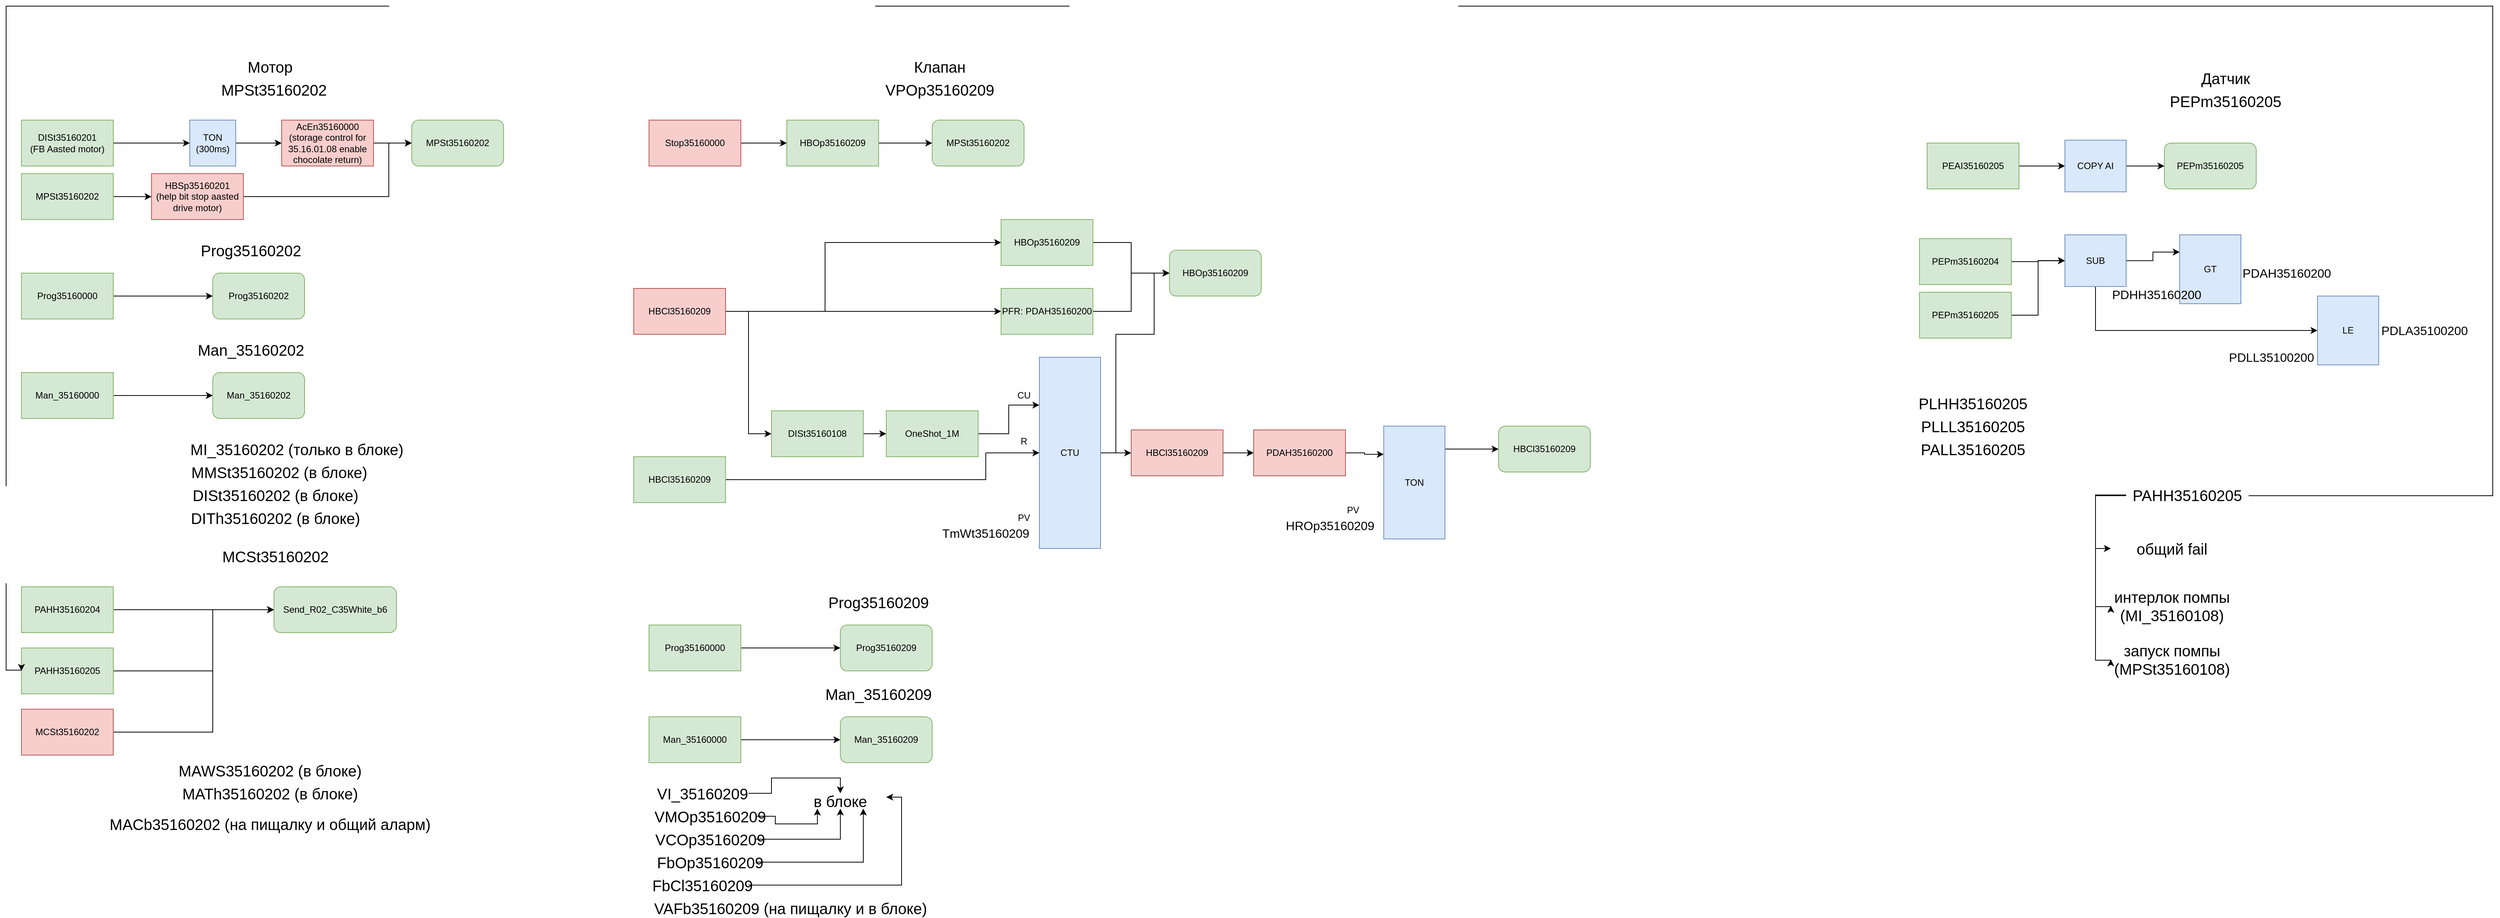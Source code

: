 <mxfile version="12.4.3" type="github" pages="1">
  <diagram id="ILspVHVsT8qx_DbT6DRt" name="Page-1">
    <mxGraphModel dx="872" dy="2476" grid="1" gridSize="10" guides="1" tooltips="1" connect="1" arrows="1" fold="1" page="1" pageScale="1" pageWidth="827" pageHeight="1169" math="0" shadow="0">
      <root>
        <mxCell id="0"/>
        <mxCell id="1" parent="0"/>
        <mxCell id="EKbMAt9sdjQ3x5RYB2Aw-3" style="edgeStyle=orthogonalEdgeStyle;rounded=0;orthogonalLoop=1;jettySize=auto;html=1;" edge="1" parent="1" source="tB0E_YiRaNHaUSFl-zGJ-1" target="tB0E_YiRaNHaUSFl-zGJ-2">
          <mxGeometry relative="1" as="geometry"/>
        </mxCell>
        <mxCell id="tB0E_YiRaNHaUSFl-zGJ-1" value="AcEn35160000&lt;br&gt;(storage control for 35.16.01.08 enable chocolate return)" style="rounded=0;whiteSpace=wrap;html=1;fillColor=#f8cecc;strokeColor=#b85450;" parent="1" vertex="1">
          <mxGeometry x="400" y="80" width="120" height="60" as="geometry"/>
        </mxCell>
        <mxCell id="tB0E_YiRaNHaUSFl-zGJ-2" value="MPSt35160202" style="rounded=1;whiteSpace=wrap;html=1;fillColor=#d5e8d4;strokeColor=#82b366;" parent="1" vertex="1">
          <mxGeometry x="570" y="80" width="120" height="60" as="geometry"/>
        </mxCell>
        <mxCell id="EKbMAt9sdjQ3x5RYB2Aw-1" style="edgeStyle=orthogonalEdgeStyle;rounded=0;orthogonalLoop=1;jettySize=auto;html=1;" edge="1" parent="1" source="tB0E_YiRaNHaUSFl-zGJ-3" target="tB0E_YiRaNHaUSFl-zGJ-6">
          <mxGeometry relative="1" as="geometry"/>
        </mxCell>
        <mxCell id="tB0E_YiRaNHaUSFl-zGJ-3" value="DISt35160201&lt;br&gt;(FB Aasted motor)" style="rounded=0;whiteSpace=wrap;html=1;fillColor=#d5e8d4;strokeColor=#82b366;" parent="1" vertex="1">
          <mxGeometry x="60" y="80" width="120" height="60" as="geometry"/>
        </mxCell>
        <mxCell id="EKbMAt9sdjQ3x5RYB2Aw-5" style="edgeStyle=orthogonalEdgeStyle;rounded=0;orthogonalLoop=1;jettySize=auto;html=1;entryX=0;entryY=0.5;entryDx=0;entryDy=0;" edge="1" parent="1" source="tB0E_YiRaNHaUSFl-zGJ-4" target="tB0E_YiRaNHaUSFl-zGJ-5">
          <mxGeometry relative="1" as="geometry"/>
        </mxCell>
        <mxCell id="tB0E_YiRaNHaUSFl-zGJ-4" value="MPSt35160202" style="rounded=0;whiteSpace=wrap;html=1;fillColor=#d5e8d4;strokeColor=#82b366;" parent="1" vertex="1">
          <mxGeometry x="60" y="150" width="120" height="60" as="geometry"/>
        </mxCell>
        <mxCell id="EKbMAt9sdjQ3x5RYB2Aw-4" style="edgeStyle=orthogonalEdgeStyle;rounded=0;orthogonalLoop=1;jettySize=auto;html=1;entryX=0;entryY=0.5;entryDx=0;entryDy=0;" edge="1" parent="1" source="tB0E_YiRaNHaUSFl-zGJ-5" target="tB0E_YiRaNHaUSFl-zGJ-2">
          <mxGeometry relative="1" as="geometry">
            <Array as="points">
              <mxPoint x="540" y="180"/>
              <mxPoint x="540" y="110"/>
            </Array>
          </mxGeometry>
        </mxCell>
        <mxCell id="tB0E_YiRaNHaUSFl-zGJ-5" value="HBSp35160201&lt;br&gt;(help bit stop aasted drive motor)" style="rounded=0;whiteSpace=wrap;html=1;fillColor=#f8cecc;strokeColor=#b85450;" parent="1" vertex="1">
          <mxGeometry x="230" y="150" width="120" height="60" as="geometry"/>
        </mxCell>
        <mxCell id="EKbMAt9sdjQ3x5RYB2Aw-2" style="edgeStyle=orthogonalEdgeStyle;rounded=0;orthogonalLoop=1;jettySize=auto;html=1;entryX=0;entryY=0.5;entryDx=0;entryDy=0;" edge="1" parent="1" source="tB0E_YiRaNHaUSFl-zGJ-6" target="tB0E_YiRaNHaUSFl-zGJ-1">
          <mxGeometry relative="1" as="geometry"/>
        </mxCell>
        <mxCell id="tB0E_YiRaNHaUSFl-zGJ-6" value="TON&lt;br&gt;(300ms)" style="rounded=0;whiteSpace=wrap;html=1;fillColor=#dae8fc;strokeColor=#6c8ebf;" parent="1" vertex="1">
          <mxGeometry x="280" y="80" width="60" height="60" as="geometry"/>
        </mxCell>
        <mxCell id="EKbMAt9sdjQ3x5RYB2Aw-10" style="edgeStyle=orthogonalEdgeStyle;rounded=0;orthogonalLoop=1;jettySize=auto;html=1;entryX=0;entryY=0.5;entryDx=0;entryDy=0;" edge="1" parent="1" source="EKbMAt9sdjQ3x5RYB2Aw-6" target="EKbMAt9sdjQ3x5RYB2Aw-7">
          <mxGeometry relative="1" as="geometry"/>
        </mxCell>
        <mxCell id="EKbMAt9sdjQ3x5RYB2Aw-6" value="Prog35160000" style="rounded=0;whiteSpace=wrap;html=1;fillColor=#d5e8d4;strokeColor=#82b366;" vertex="1" parent="1">
          <mxGeometry x="60" y="280" width="120" height="60" as="geometry"/>
        </mxCell>
        <mxCell id="EKbMAt9sdjQ3x5RYB2Aw-7" value="Prog35160202" style="rounded=1;whiteSpace=wrap;html=1;fillColor=#d5e8d4;strokeColor=#82b366;" vertex="1" parent="1">
          <mxGeometry x="310" y="280" width="120" height="60" as="geometry"/>
        </mxCell>
        <mxCell id="EKbMAt9sdjQ3x5RYB2Aw-8" value="&lt;font style=&quot;font-size: 20px&quot;&gt;MPSt35160202&lt;/font&gt;" style="text;html=1;strokeColor=none;fillColor=none;align=center;verticalAlign=middle;whiteSpace=wrap;rounded=0;" vertex="1" parent="1">
          <mxGeometry x="330" y="30" width="120" height="20" as="geometry"/>
        </mxCell>
        <mxCell id="EKbMAt9sdjQ3x5RYB2Aw-9" value="&lt;font style=&quot;font-size: 20px&quot;&gt;Prog35160202&lt;/font&gt;" style="text;html=1;strokeColor=none;fillColor=none;align=center;verticalAlign=middle;whiteSpace=wrap;rounded=0;" vertex="1" parent="1">
          <mxGeometry x="300" y="240" width="120" height="20" as="geometry"/>
        </mxCell>
        <mxCell id="EKbMAt9sdjQ3x5RYB2Aw-11" value="&lt;font style=&quot;font-size: 20px&quot;&gt;MI_35160202 (только в блоке)&lt;/font&gt;" style="text;html=1;strokeColor=none;fillColor=none;align=center;verticalAlign=middle;whiteSpace=wrap;rounded=0;" vertex="1" parent="1">
          <mxGeometry x="250" y="500" width="340" height="20" as="geometry"/>
        </mxCell>
        <mxCell id="EKbMAt9sdjQ3x5RYB2Aw-14" style="edgeStyle=orthogonalEdgeStyle;rounded=0;orthogonalLoop=1;jettySize=auto;html=1;entryX=0;entryY=0.5;entryDx=0;entryDy=0;" edge="1" parent="1" source="EKbMAt9sdjQ3x5RYB2Aw-12" target="EKbMAt9sdjQ3x5RYB2Aw-13">
          <mxGeometry relative="1" as="geometry"/>
        </mxCell>
        <mxCell id="EKbMAt9sdjQ3x5RYB2Aw-12" value="Man_35160000" style="rounded=0;whiteSpace=wrap;html=1;fillColor=#d5e8d4;strokeColor=#82b366;" vertex="1" parent="1">
          <mxGeometry x="60" y="410" width="120" height="60" as="geometry"/>
        </mxCell>
        <mxCell id="EKbMAt9sdjQ3x5RYB2Aw-13" value="Man_35160202" style="rounded=1;whiteSpace=wrap;html=1;fillColor=#d5e8d4;strokeColor=#82b366;" vertex="1" parent="1">
          <mxGeometry x="310" y="410" width="120" height="60" as="geometry"/>
        </mxCell>
        <mxCell id="EKbMAt9sdjQ3x5RYB2Aw-15" value="&lt;font style=&quot;font-size: 20px&quot;&gt;Man_35160202&lt;/font&gt;" style="text;html=1;strokeColor=none;fillColor=none;align=center;verticalAlign=middle;whiteSpace=wrap;rounded=0;" vertex="1" parent="1">
          <mxGeometry x="300" y="370" width="120" height="20" as="geometry"/>
        </mxCell>
        <mxCell id="EKbMAt9sdjQ3x5RYB2Aw-16" value="&lt;font style=&quot;font-size: 20px&quot;&gt;MMSt35160202 (в блоке)&lt;/font&gt;" style="text;html=1;strokeColor=none;fillColor=none;align=center;verticalAlign=middle;whiteSpace=wrap;rounded=0;" vertex="1" parent="1">
          <mxGeometry x="242" y="530" width="310" height="20" as="geometry"/>
        </mxCell>
        <mxCell id="EKbMAt9sdjQ3x5RYB2Aw-17" value="&lt;font style=&quot;font-size: 20px&quot;&gt;DISt35160202 (в блоке)&lt;/font&gt;" style="text;html=1;strokeColor=none;fillColor=none;align=center;verticalAlign=middle;whiteSpace=wrap;rounded=0;" vertex="1" parent="1">
          <mxGeometry x="237" y="560" width="310" height="20" as="geometry"/>
        </mxCell>
        <mxCell id="EKbMAt9sdjQ3x5RYB2Aw-18" value="&lt;font style=&quot;font-size: 20px&quot;&gt;DITh35160202 (в блоке)&lt;/font&gt;" style="text;html=1;strokeColor=none;fillColor=none;align=center;verticalAlign=middle;whiteSpace=wrap;rounded=0;" vertex="1" parent="1">
          <mxGeometry x="237" y="590" width="310" height="20" as="geometry"/>
        </mxCell>
        <mxCell id="EKbMAt9sdjQ3x5RYB2Aw-19" value="&lt;font style=&quot;font-size: 20px&quot;&gt;MCSt35160202&lt;/font&gt;" style="text;html=1;strokeColor=none;fillColor=none;align=center;verticalAlign=middle;whiteSpace=wrap;rounded=0;" vertex="1" parent="1">
          <mxGeometry x="237" y="640" width="310" height="20" as="geometry"/>
        </mxCell>
        <mxCell id="EKbMAt9sdjQ3x5RYB2Aw-25" style="edgeStyle=orthogonalEdgeStyle;rounded=0;orthogonalLoop=1;jettySize=auto;html=1;entryX=0;entryY=0.5;entryDx=0;entryDy=0;" edge="1" parent="1" source="EKbMAt9sdjQ3x5RYB2Aw-20" target="EKbMAt9sdjQ3x5RYB2Aw-24">
          <mxGeometry relative="1" as="geometry"/>
        </mxCell>
        <mxCell id="EKbMAt9sdjQ3x5RYB2Aw-20" value="PAHH35160204" style="rounded=0;whiteSpace=wrap;html=1;fillColor=#d5e8d4;strokeColor=#82b366;" vertex="1" parent="1">
          <mxGeometry x="60" y="690" width="120" height="60" as="geometry"/>
        </mxCell>
        <mxCell id="EKbMAt9sdjQ3x5RYB2Aw-26" style="edgeStyle=orthogonalEdgeStyle;rounded=0;orthogonalLoop=1;jettySize=auto;html=1;" edge="1" parent="1" source="EKbMAt9sdjQ3x5RYB2Aw-21">
          <mxGeometry relative="1" as="geometry">
            <mxPoint x="390" y="720" as="targetPoint"/>
            <Array as="points">
              <mxPoint x="310" y="800"/>
              <mxPoint x="310" y="720"/>
            </Array>
          </mxGeometry>
        </mxCell>
        <mxCell id="EKbMAt9sdjQ3x5RYB2Aw-21" value="PAHH35160205" style="rounded=0;whiteSpace=wrap;html=1;fillColor=#d5e8d4;strokeColor=#82b366;" vertex="1" parent="1">
          <mxGeometry x="60" y="770" width="120" height="60" as="geometry"/>
        </mxCell>
        <mxCell id="EKbMAt9sdjQ3x5RYB2Aw-27" style="edgeStyle=orthogonalEdgeStyle;rounded=0;orthogonalLoop=1;jettySize=auto;html=1;entryX=0;entryY=0.5;entryDx=0;entryDy=0;" edge="1" parent="1" source="EKbMAt9sdjQ3x5RYB2Aw-23" target="EKbMAt9sdjQ3x5RYB2Aw-24">
          <mxGeometry relative="1" as="geometry">
            <Array as="points">
              <mxPoint x="310" y="880"/>
              <mxPoint x="310" y="720"/>
            </Array>
          </mxGeometry>
        </mxCell>
        <mxCell id="EKbMAt9sdjQ3x5RYB2Aw-23" value="MCSt35160202" style="rounded=0;whiteSpace=wrap;html=1;fillColor=#f8cecc;strokeColor=#b85450;" vertex="1" parent="1">
          <mxGeometry x="60" y="850" width="120" height="60" as="geometry"/>
        </mxCell>
        <mxCell id="EKbMAt9sdjQ3x5RYB2Aw-24" value="Send_R02_C35White_b6" style="rounded=1;whiteSpace=wrap;html=1;fillColor=#d5e8d4;strokeColor=#82b366;" vertex="1" parent="1">
          <mxGeometry x="390" y="690" width="160" height="60" as="geometry"/>
        </mxCell>
        <mxCell id="EKbMAt9sdjQ3x5RYB2Aw-28" value="&lt;font style=&quot;font-size: 20px&quot;&gt;MAWS35160202 (в блоке)&lt;/font&gt;" style="text;html=1;strokeColor=none;fillColor=none;align=center;verticalAlign=middle;whiteSpace=wrap;rounded=0;" vertex="1" parent="1">
          <mxGeometry x="230" y="920" width="310" height="20" as="geometry"/>
        </mxCell>
        <mxCell id="EKbMAt9sdjQ3x5RYB2Aw-29" value="&lt;font style=&quot;font-size: 20px&quot;&gt;MATh35160202 (в блоке)&lt;/font&gt;" style="text;html=1;strokeColor=none;fillColor=none;align=center;verticalAlign=middle;whiteSpace=wrap;rounded=0;" vertex="1" parent="1">
          <mxGeometry x="230" y="950" width="310" height="20" as="geometry"/>
        </mxCell>
        <mxCell id="EKbMAt9sdjQ3x5RYB2Aw-30" value="&lt;font style=&quot;font-size: 20px&quot;&gt;MACb35160202 (на пищалку и общий аларм)&lt;/font&gt;" style="text;html=1;strokeColor=none;fillColor=none;align=center;verticalAlign=middle;whiteSpace=wrap;rounded=0;" vertex="1" parent="1">
          <mxGeometry x="155" y="990" width="460" height="20" as="geometry"/>
        </mxCell>
        <mxCell id="EKbMAt9sdjQ3x5RYB2Aw-31" value="&lt;font style=&quot;font-size: 20px&quot;&gt;Мотор&lt;/font&gt;" style="text;html=1;strokeColor=none;fillColor=none;align=center;verticalAlign=middle;whiteSpace=wrap;rounded=0;" vertex="1" parent="1">
          <mxGeometry x="325" width="120" height="20" as="geometry"/>
        </mxCell>
        <mxCell id="EKbMAt9sdjQ3x5RYB2Aw-32" value="&lt;font style=&quot;font-size: 20px&quot;&gt;Клапан&lt;/font&gt;" style="text;html=1;strokeColor=none;fillColor=none;align=center;verticalAlign=middle;whiteSpace=wrap;rounded=0;" vertex="1" parent="1">
          <mxGeometry x="1200" width="120" height="20" as="geometry"/>
        </mxCell>
        <mxCell id="EKbMAt9sdjQ3x5RYB2Aw-34" value="&lt;font style=&quot;font-size: 20px&quot;&gt;VPOp35160209&lt;/font&gt;" style="text;html=1;strokeColor=none;fillColor=none;align=center;verticalAlign=middle;whiteSpace=wrap;rounded=0;" vertex="1" parent="1">
          <mxGeometry x="1200" y="30" width="120" height="20" as="geometry"/>
        </mxCell>
        <mxCell id="EKbMAt9sdjQ3x5RYB2Aw-35" value="MPSt35160202" style="rounded=1;whiteSpace=wrap;html=1;fillColor=#d5e8d4;strokeColor=#82b366;" vertex="1" parent="1">
          <mxGeometry x="1250" y="80" width="120" height="60" as="geometry"/>
        </mxCell>
        <mxCell id="EKbMAt9sdjQ3x5RYB2Aw-39" style="edgeStyle=orthogonalEdgeStyle;rounded=0;orthogonalLoop=1;jettySize=auto;html=1;" edge="1" parent="1" source="EKbMAt9sdjQ3x5RYB2Aw-36" target="EKbMAt9sdjQ3x5RYB2Aw-35">
          <mxGeometry relative="1" as="geometry"/>
        </mxCell>
        <mxCell id="EKbMAt9sdjQ3x5RYB2Aw-36" value="HBOp35160209" style="rounded=0;whiteSpace=wrap;html=1;fillColor=#d5e8d4;strokeColor=#82b366;" vertex="1" parent="1">
          <mxGeometry x="1060" y="80" width="120" height="60" as="geometry"/>
        </mxCell>
        <mxCell id="EKbMAt9sdjQ3x5RYB2Aw-38" style="edgeStyle=orthogonalEdgeStyle;rounded=0;orthogonalLoop=1;jettySize=auto;html=1;" edge="1" parent="1" source="EKbMAt9sdjQ3x5RYB2Aw-37" target="EKbMAt9sdjQ3x5RYB2Aw-36">
          <mxGeometry relative="1" as="geometry"/>
        </mxCell>
        <mxCell id="EKbMAt9sdjQ3x5RYB2Aw-37" value="Stop35160000" style="rounded=0;whiteSpace=wrap;html=1;fillColor=#f8cecc;strokeColor=#b85450;" vertex="1" parent="1">
          <mxGeometry x="880" y="80" width="120" height="60" as="geometry"/>
        </mxCell>
        <mxCell id="EKbMAt9sdjQ3x5RYB2Aw-47" style="edgeStyle=orthogonalEdgeStyle;rounded=0;orthogonalLoop=1;jettySize=auto;html=1;entryX=0;entryY=0.5;entryDx=0;entryDy=0;" edge="1" parent="1" source="EKbMAt9sdjQ3x5RYB2Aw-40" target="EKbMAt9sdjQ3x5RYB2Aw-43">
          <mxGeometry relative="1" as="geometry"/>
        </mxCell>
        <mxCell id="EKbMAt9sdjQ3x5RYB2Aw-48" style="edgeStyle=orthogonalEdgeStyle;rounded=0;orthogonalLoop=1;jettySize=auto;html=1;entryX=0;entryY=0.5;entryDx=0;entryDy=0;" edge="1" parent="1" source="EKbMAt9sdjQ3x5RYB2Aw-40" target="EKbMAt9sdjQ3x5RYB2Aw-42">
          <mxGeometry relative="1" as="geometry">
            <Array as="points">
              <mxPoint x="1110" y="330"/>
              <mxPoint x="1110" y="240"/>
            </Array>
          </mxGeometry>
        </mxCell>
        <mxCell id="EKbMAt9sdjQ3x5RYB2Aw-56" style="edgeStyle=orthogonalEdgeStyle;rounded=0;orthogonalLoop=1;jettySize=auto;html=1;entryX=0;entryY=0.5;entryDx=0;entryDy=0;" edge="1" parent="1" source="EKbMAt9sdjQ3x5RYB2Aw-40" target="EKbMAt9sdjQ3x5RYB2Aw-41">
          <mxGeometry relative="1" as="geometry"/>
        </mxCell>
        <mxCell id="EKbMAt9sdjQ3x5RYB2Aw-40" value="HBCl35160209" style="rounded=0;whiteSpace=wrap;html=1;fillColor=#f8cecc;strokeColor=#b85450;" vertex="1" parent="1">
          <mxGeometry x="860" y="300" width="120" height="60" as="geometry"/>
        </mxCell>
        <mxCell id="EKbMAt9sdjQ3x5RYB2Aw-57" style="edgeStyle=orthogonalEdgeStyle;rounded=0;orthogonalLoop=1;jettySize=auto;html=1;" edge="1" parent="1" source="EKbMAt9sdjQ3x5RYB2Aw-41" target="EKbMAt9sdjQ3x5RYB2Aw-53">
          <mxGeometry relative="1" as="geometry"/>
        </mxCell>
        <mxCell id="EKbMAt9sdjQ3x5RYB2Aw-41" value="DISt35160108" style="rounded=0;whiteSpace=wrap;html=1;fillColor=#d5e8d4;strokeColor=#82b366;" vertex="1" parent="1">
          <mxGeometry x="1040" y="460" width="120" height="60" as="geometry"/>
        </mxCell>
        <mxCell id="EKbMAt9sdjQ3x5RYB2Aw-51" style="edgeStyle=orthogonalEdgeStyle;rounded=0;orthogonalLoop=1;jettySize=auto;html=1;entryX=0;entryY=0.5;entryDx=0;entryDy=0;" edge="1" parent="1" source="EKbMAt9sdjQ3x5RYB2Aw-42" target="EKbMAt9sdjQ3x5RYB2Aw-44">
          <mxGeometry relative="1" as="geometry"/>
        </mxCell>
        <mxCell id="EKbMAt9sdjQ3x5RYB2Aw-42" value="HBOp35160209" style="rounded=0;whiteSpace=wrap;html=1;fillColor=#d5e8d4;strokeColor=#82b366;" vertex="1" parent="1">
          <mxGeometry x="1340" y="210" width="120" height="60" as="geometry"/>
        </mxCell>
        <mxCell id="EKbMAt9sdjQ3x5RYB2Aw-49" style="edgeStyle=orthogonalEdgeStyle;rounded=0;orthogonalLoop=1;jettySize=auto;html=1;entryX=0;entryY=0.5;entryDx=0;entryDy=0;" edge="1" parent="1" source="EKbMAt9sdjQ3x5RYB2Aw-43" target="EKbMAt9sdjQ3x5RYB2Aw-44">
          <mxGeometry relative="1" as="geometry"/>
        </mxCell>
        <mxCell id="EKbMAt9sdjQ3x5RYB2Aw-43" value="PFR: PDAH35160200" style="rounded=0;whiteSpace=wrap;html=1;fillColor=#d5e8d4;strokeColor=#82b366;" vertex="1" parent="1">
          <mxGeometry x="1340" y="300" width="120" height="60" as="geometry"/>
        </mxCell>
        <mxCell id="EKbMAt9sdjQ3x5RYB2Aw-44" value="HBOp35160209" style="rounded=1;whiteSpace=wrap;html=1;fillColor=#d5e8d4;strokeColor=#82b366;" vertex="1" parent="1">
          <mxGeometry x="1560" y="250" width="120" height="60" as="geometry"/>
        </mxCell>
        <mxCell id="EKbMAt9sdjQ3x5RYB2Aw-79" style="edgeStyle=orthogonalEdgeStyle;rounded=0;orthogonalLoop=1;jettySize=auto;html=1;entryX=0;entryY=0.5;entryDx=0;entryDy=0;" edge="1" parent="1" source="EKbMAt9sdjQ3x5RYB2Aw-52" target="EKbMAt9sdjQ3x5RYB2Aw-74">
          <mxGeometry relative="1" as="geometry"/>
        </mxCell>
        <mxCell id="EKbMAt9sdjQ3x5RYB2Aw-84" style="edgeStyle=orthogonalEdgeStyle;rounded=0;orthogonalLoop=1;jettySize=auto;html=1;entryX=0;entryY=0.5;entryDx=0;entryDy=0;" edge="1" parent="1" source="EKbMAt9sdjQ3x5RYB2Aw-52" target="EKbMAt9sdjQ3x5RYB2Aw-44">
          <mxGeometry relative="1" as="geometry">
            <Array as="points">
              <mxPoint x="1490" y="515"/>
              <mxPoint x="1490" y="360"/>
              <mxPoint x="1540" y="360"/>
              <mxPoint x="1540" y="280"/>
            </Array>
          </mxGeometry>
        </mxCell>
        <mxCell id="EKbMAt9sdjQ3x5RYB2Aw-52" value="CTU" style="rounded=0;whiteSpace=wrap;html=1;fillColor=#dae8fc;strokeColor=#6c8ebf;" vertex="1" parent="1">
          <mxGeometry x="1390" y="390" width="80" height="250" as="geometry"/>
        </mxCell>
        <mxCell id="EKbMAt9sdjQ3x5RYB2Aw-59" style="edgeStyle=orthogonalEdgeStyle;rounded=0;orthogonalLoop=1;jettySize=auto;html=1;entryX=0;entryY=0.25;entryDx=0;entryDy=0;" edge="1" parent="1" source="EKbMAt9sdjQ3x5RYB2Aw-53" target="EKbMAt9sdjQ3x5RYB2Aw-52">
          <mxGeometry relative="1" as="geometry"/>
        </mxCell>
        <mxCell id="EKbMAt9sdjQ3x5RYB2Aw-53" value="OneShot_1M" style="rounded=0;whiteSpace=wrap;html=1;fillColor=#d5e8d4;strokeColor=#82b366;" vertex="1" parent="1">
          <mxGeometry x="1190" y="460" width="120" height="60" as="geometry"/>
        </mxCell>
        <mxCell id="EKbMAt9sdjQ3x5RYB2Aw-64" style="edgeStyle=orthogonalEdgeStyle;rounded=0;orthogonalLoop=1;jettySize=auto;html=1;" edge="1" parent="1" source="EKbMAt9sdjQ3x5RYB2Aw-60" target="EKbMAt9sdjQ3x5RYB2Aw-52">
          <mxGeometry relative="1" as="geometry">
            <Array as="points">
              <mxPoint x="1320" y="550"/>
              <mxPoint x="1320" y="515"/>
            </Array>
          </mxGeometry>
        </mxCell>
        <mxCell id="EKbMAt9sdjQ3x5RYB2Aw-60" value="HBCl35160209" style="rounded=0;whiteSpace=wrap;html=1;fillColor=#d5e8d4;strokeColor=#82b366;" vertex="1" parent="1">
          <mxGeometry x="860" y="520" width="120" height="60" as="geometry"/>
        </mxCell>
        <mxCell id="EKbMAt9sdjQ3x5RYB2Aw-65" value="CU" style="text;html=1;strokeColor=none;fillColor=none;align=center;verticalAlign=middle;whiteSpace=wrap;rounded=0;" vertex="1" parent="1">
          <mxGeometry x="1350" y="430" width="40" height="20" as="geometry"/>
        </mxCell>
        <mxCell id="EKbMAt9sdjQ3x5RYB2Aw-67" value="R" style="text;html=1;strokeColor=none;fillColor=none;align=center;verticalAlign=middle;whiteSpace=wrap;rounded=0;" vertex="1" parent="1">
          <mxGeometry x="1350" y="490" width="40" height="20" as="geometry"/>
        </mxCell>
        <mxCell id="EKbMAt9sdjQ3x5RYB2Aw-73" value="PV" style="text;html=1;strokeColor=none;fillColor=none;align=center;verticalAlign=middle;whiteSpace=wrap;rounded=0;" vertex="1" parent="1">
          <mxGeometry x="1350" y="590" width="40" height="20" as="geometry"/>
        </mxCell>
        <mxCell id="EKbMAt9sdjQ3x5RYB2Aw-80" style="edgeStyle=orthogonalEdgeStyle;rounded=0;orthogonalLoop=1;jettySize=auto;html=1;" edge="1" parent="1" source="EKbMAt9sdjQ3x5RYB2Aw-74" target="EKbMAt9sdjQ3x5RYB2Aw-75">
          <mxGeometry relative="1" as="geometry"/>
        </mxCell>
        <mxCell id="EKbMAt9sdjQ3x5RYB2Aw-74" value="HBCl35160209" style="rounded=0;whiteSpace=wrap;html=1;fillColor=#f8cecc;strokeColor=#b85450;" vertex="1" parent="1">
          <mxGeometry x="1510" y="485" width="120" height="60" as="geometry"/>
        </mxCell>
        <mxCell id="EKbMAt9sdjQ3x5RYB2Aw-82" style="edgeStyle=orthogonalEdgeStyle;rounded=0;orthogonalLoop=1;jettySize=auto;html=1;entryX=0;entryY=0.25;entryDx=0;entryDy=0;" edge="1" parent="1" source="EKbMAt9sdjQ3x5RYB2Aw-75" target="EKbMAt9sdjQ3x5RYB2Aw-76">
          <mxGeometry relative="1" as="geometry"/>
        </mxCell>
        <mxCell id="EKbMAt9sdjQ3x5RYB2Aw-75" value="PDAH35160200" style="rounded=0;whiteSpace=wrap;html=1;fillColor=#f8cecc;strokeColor=#b85450;" vertex="1" parent="1">
          <mxGeometry x="1670" y="485" width="120" height="60" as="geometry"/>
        </mxCell>
        <mxCell id="EKbMAt9sdjQ3x5RYB2Aw-83" style="edgeStyle=orthogonalEdgeStyle;rounded=0;orthogonalLoop=1;jettySize=auto;html=1;entryX=0;entryY=0.5;entryDx=0;entryDy=0;" edge="1" parent="1" source="EKbMAt9sdjQ3x5RYB2Aw-76" target="EKbMAt9sdjQ3x5RYB2Aw-77">
          <mxGeometry relative="1" as="geometry">
            <Array as="points">
              <mxPoint x="1940" y="510"/>
              <mxPoint x="1940" y="510"/>
            </Array>
          </mxGeometry>
        </mxCell>
        <mxCell id="EKbMAt9sdjQ3x5RYB2Aw-76" value="TON" style="rounded=0;whiteSpace=wrap;html=1;fillColor=#dae8fc;strokeColor=#6c8ebf;" vertex="1" parent="1">
          <mxGeometry x="1840" y="480" width="80" height="147.5" as="geometry"/>
        </mxCell>
        <mxCell id="EKbMAt9sdjQ3x5RYB2Aw-77" value="HBCl35160209" style="rounded=1;whiteSpace=wrap;html=1;fillColor=#d5e8d4;strokeColor=#82b366;" vertex="1" parent="1">
          <mxGeometry x="1990" y="480" width="120" height="60" as="geometry"/>
        </mxCell>
        <mxCell id="EKbMAt9sdjQ3x5RYB2Aw-78" value="PV" style="text;html=1;strokeColor=none;fillColor=none;align=center;verticalAlign=middle;whiteSpace=wrap;rounded=0;" vertex="1" parent="1">
          <mxGeometry x="1780" y="580" width="40" height="20" as="geometry"/>
        </mxCell>
        <mxCell id="EKbMAt9sdjQ3x5RYB2Aw-85" value="&lt;font style=&quot;font-size: 16px&quot;&gt;TmWt35160209&lt;/font&gt;" style="text;html=1;strokeColor=none;fillColor=none;align=center;verticalAlign=middle;whiteSpace=wrap;rounded=0;" vertex="1" parent="1">
          <mxGeometry x="1240" y="610" width="160" height="20" as="geometry"/>
        </mxCell>
        <mxCell id="EKbMAt9sdjQ3x5RYB2Aw-86" value="&lt;font style=&quot;font-size: 16px&quot;&gt;HROp35160209&lt;/font&gt;" style="text;html=1;strokeColor=none;fillColor=none;align=center;verticalAlign=middle;whiteSpace=wrap;rounded=0;" vertex="1" parent="1">
          <mxGeometry x="1690" y="600" width="160" height="20" as="geometry"/>
        </mxCell>
        <mxCell id="EKbMAt9sdjQ3x5RYB2Aw-90" style="edgeStyle=orthogonalEdgeStyle;rounded=0;orthogonalLoop=1;jettySize=auto;html=1;" edge="1" parent="1" source="EKbMAt9sdjQ3x5RYB2Aw-87" target="EKbMAt9sdjQ3x5RYB2Aw-88">
          <mxGeometry relative="1" as="geometry"/>
        </mxCell>
        <mxCell id="EKbMAt9sdjQ3x5RYB2Aw-87" value="Prog35160000" style="rounded=0;whiteSpace=wrap;html=1;fillColor=#d5e8d4;strokeColor=#82b366;" vertex="1" parent="1">
          <mxGeometry x="880" y="740" width="120" height="60" as="geometry"/>
        </mxCell>
        <mxCell id="EKbMAt9sdjQ3x5RYB2Aw-88" value="Prog35160209" style="rounded=1;whiteSpace=wrap;html=1;fillColor=#d5e8d4;strokeColor=#82b366;" vertex="1" parent="1">
          <mxGeometry x="1130" y="740" width="120" height="60" as="geometry"/>
        </mxCell>
        <mxCell id="EKbMAt9sdjQ3x5RYB2Aw-89" value="&lt;font style=&quot;font-size: 20px&quot;&gt;Prog35160209&lt;/font&gt;" style="text;html=1;strokeColor=none;fillColor=none;align=center;verticalAlign=middle;whiteSpace=wrap;rounded=0;" vertex="1" parent="1">
          <mxGeometry x="1120" y="700" width="120" height="20" as="geometry"/>
        </mxCell>
        <mxCell id="EKbMAt9sdjQ3x5RYB2Aw-91" style="edgeStyle=orthogonalEdgeStyle;rounded=0;orthogonalLoop=1;jettySize=auto;html=1;" edge="1" source="EKbMAt9sdjQ3x5RYB2Aw-92" target="EKbMAt9sdjQ3x5RYB2Aw-93" parent="1">
          <mxGeometry relative="1" as="geometry"/>
        </mxCell>
        <mxCell id="EKbMAt9sdjQ3x5RYB2Aw-92" value="Man_35160000" style="rounded=0;whiteSpace=wrap;html=1;fillColor=#d5e8d4;strokeColor=#82b366;" vertex="1" parent="1">
          <mxGeometry x="880" y="860" width="120" height="60" as="geometry"/>
        </mxCell>
        <mxCell id="EKbMAt9sdjQ3x5RYB2Aw-93" value="Man_35160209" style="rounded=1;whiteSpace=wrap;html=1;fillColor=#d5e8d4;strokeColor=#82b366;" vertex="1" parent="1">
          <mxGeometry x="1130" y="860" width="120" height="60" as="geometry"/>
        </mxCell>
        <mxCell id="EKbMAt9sdjQ3x5RYB2Aw-94" value="&lt;font style=&quot;font-size: 20px&quot;&gt;Man_35160209&lt;/font&gt;" style="text;html=1;strokeColor=none;fillColor=none;align=center;verticalAlign=middle;whiteSpace=wrap;rounded=0;" vertex="1" parent="1">
          <mxGeometry x="1120" y="820" width="120" height="20" as="geometry"/>
        </mxCell>
        <mxCell id="EKbMAt9sdjQ3x5RYB2Aw-100" style="edgeStyle=orthogonalEdgeStyle;rounded=0;orthogonalLoop=1;jettySize=auto;html=1;entryX=0.5;entryY=0;entryDx=0;entryDy=0;" edge="1" parent="1" source="EKbMAt9sdjQ3x5RYB2Aw-95" target="EKbMAt9sdjQ3x5RYB2Aw-98">
          <mxGeometry relative="1" as="geometry"/>
        </mxCell>
        <mxCell id="EKbMAt9sdjQ3x5RYB2Aw-95" value="&lt;font style=&quot;font-size: 20px&quot;&gt;VI_35160209&lt;/font&gt;" style="text;html=1;strokeColor=none;fillColor=none;align=center;verticalAlign=middle;whiteSpace=wrap;rounded=0;" vertex="1" parent="1">
          <mxGeometry x="890" y="950" width="120" height="20" as="geometry"/>
        </mxCell>
        <mxCell id="EKbMAt9sdjQ3x5RYB2Aw-99" style="edgeStyle=orthogonalEdgeStyle;rounded=0;orthogonalLoop=1;jettySize=auto;html=1;entryX=0.25;entryY=1;entryDx=0;entryDy=0;" edge="1" parent="1" source="EKbMAt9sdjQ3x5RYB2Aw-97" target="EKbMAt9sdjQ3x5RYB2Aw-98">
          <mxGeometry relative="1" as="geometry"/>
        </mxCell>
        <mxCell id="EKbMAt9sdjQ3x5RYB2Aw-97" value="&lt;font style=&quot;font-size: 20px&quot;&gt;VMOp35160209&lt;/font&gt;" style="text;html=1;strokeColor=none;fillColor=none;align=center;verticalAlign=middle;whiteSpace=wrap;rounded=0;" vertex="1" parent="1">
          <mxGeometry x="900" y="980" width="120" height="20" as="geometry"/>
        </mxCell>
        <mxCell id="EKbMAt9sdjQ3x5RYB2Aw-98" value="&lt;span style=&quot;font-size: 20px&quot;&gt;в блоке&lt;/span&gt;" style="text;html=1;strokeColor=none;fillColor=none;align=center;verticalAlign=middle;whiteSpace=wrap;rounded=0;" vertex="1" parent="1">
          <mxGeometry x="1070" y="960" width="120" height="20" as="geometry"/>
        </mxCell>
        <mxCell id="EKbMAt9sdjQ3x5RYB2Aw-102" style="edgeStyle=orthogonalEdgeStyle;rounded=0;orthogonalLoop=1;jettySize=auto;html=1;entryX=0.5;entryY=1;entryDx=0;entryDy=0;" edge="1" parent="1" source="EKbMAt9sdjQ3x5RYB2Aw-101" target="EKbMAt9sdjQ3x5RYB2Aw-98">
          <mxGeometry relative="1" as="geometry"/>
        </mxCell>
        <mxCell id="EKbMAt9sdjQ3x5RYB2Aw-101" value="&lt;font style=&quot;font-size: 20px&quot;&gt;VCOp35160209&lt;/font&gt;" style="text;html=1;strokeColor=none;fillColor=none;align=center;verticalAlign=middle;whiteSpace=wrap;rounded=0;" vertex="1" parent="1">
          <mxGeometry x="900" y="1010" width="120" height="20" as="geometry"/>
        </mxCell>
        <mxCell id="EKbMAt9sdjQ3x5RYB2Aw-106" style="edgeStyle=orthogonalEdgeStyle;rounded=0;orthogonalLoop=1;jettySize=auto;html=1;entryX=0.75;entryY=1;entryDx=0;entryDy=0;" edge="1" parent="1" source="EKbMAt9sdjQ3x5RYB2Aw-103" target="EKbMAt9sdjQ3x5RYB2Aw-98">
          <mxGeometry relative="1" as="geometry"/>
        </mxCell>
        <mxCell id="EKbMAt9sdjQ3x5RYB2Aw-103" value="&lt;font style=&quot;font-size: 20px&quot;&gt;FbOp35160209&lt;/font&gt;" style="text;html=1;strokeColor=none;fillColor=none;align=center;verticalAlign=middle;whiteSpace=wrap;rounded=0;" vertex="1" parent="1">
          <mxGeometry x="900" y="1040" width="120" height="20" as="geometry"/>
        </mxCell>
        <mxCell id="EKbMAt9sdjQ3x5RYB2Aw-107" style="edgeStyle=orthogonalEdgeStyle;rounded=0;orthogonalLoop=1;jettySize=auto;html=1;entryX=1;entryY=0.25;entryDx=0;entryDy=0;" edge="1" parent="1" source="EKbMAt9sdjQ3x5RYB2Aw-104" target="EKbMAt9sdjQ3x5RYB2Aw-98">
          <mxGeometry relative="1" as="geometry"/>
        </mxCell>
        <mxCell id="EKbMAt9sdjQ3x5RYB2Aw-104" value="&lt;font style=&quot;font-size: 20px&quot;&gt;FbCl35160209&lt;/font&gt;" style="text;html=1;strokeColor=none;fillColor=none;align=center;verticalAlign=middle;whiteSpace=wrap;rounded=0;" vertex="1" parent="1">
          <mxGeometry x="890" y="1070" width="120" height="20" as="geometry"/>
        </mxCell>
        <mxCell id="EKbMAt9sdjQ3x5RYB2Aw-105" value="&lt;font style=&quot;font-size: 20px&quot;&gt;VAFb35160209 (на пищалку и в блоке)&lt;/font&gt;" style="text;html=1;strokeColor=none;fillColor=none;align=center;verticalAlign=middle;whiteSpace=wrap;rounded=0;" vertex="1" parent="1">
          <mxGeometry x="850" y="1100" width="430" height="20" as="geometry"/>
        </mxCell>
        <mxCell id="EKbMAt9sdjQ3x5RYB2Aw-109" value="&lt;font style=&quot;font-size: 20px&quot;&gt;Датчик&lt;/font&gt;" style="text;html=1;strokeColor=none;fillColor=none;align=center;verticalAlign=middle;whiteSpace=wrap;rounded=0;" vertex="1" parent="1">
          <mxGeometry x="2880" y="15" width="120" height="20" as="geometry"/>
        </mxCell>
        <mxCell id="EKbMAt9sdjQ3x5RYB2Aw-110" value="&lt;font style=&quot;font-size: 20px&quot;&gt;PEPm35160205&lt;/font&gt;" style="text;html=1;strokeColor=none;fillColor=none;align=center;verticalAlign=middle;whiteSpace=wrap;rounded=0;" vertex="1" parent="1">
          <mxGeometry x="2880" y="45" width="120" height="20" as="geometry"/>
        </mxCell>
        <mxCell id="EKbMAt9sdjQ3x5RYB2Aw-111" value="PEPm35160205" style="rounded=1;whiteSpace=wrap;html=1;fillColor=#d5e8d4;strokeColor=#82b366;" vertex="1" parent="1">
          <mxGeometry x="2860" y="110" width="120" height="60" as="geometry"/>
        </mxCell>
        <mxCell id="EKbMAt9sdjQ3x5RYB2Aw-115" style="edgeStyle=orthogonalEdgeStyle;rounded=0;orthogonalLoop=1;jettySize=auto;html=1;entryX=0;entryY=0.5;entryDx=0;entryDy=0;" edge="1" parent="1" source="EKbMAt9sdjQ3x5RYB2Aw-113" target="EKbMAt9sdjQ3x5RYB2Aw-114">
          <mxGeometry relative="1" as="geometry"/>
        </mxCell>
        <mxCell id="EKbMAt9sdjQ3x5RYB2Aw-113" value="PEAI35160205" style="rounded=0;whiteSpace=wrap;html=1;fillColor=#d5e8d4;strokeColor=#82b366;" vertex="1" parent="1">
          <mxGeometry x="2550" y="110" width="120" height="60" as="geometry"/>
        </mxCell>
        <mxCell id="EKbMAt9sdjQ3x5RYB2Aw-116" style="edgeStyle=orthogonalEdgeStyle;rounded=0;orthogonalLoop=1;jettySize=auto;html=1;entryX=0;entryY=0.5;entryDx=0;entryDy=0;" edge="1" parent="1" source="EKbMAt9sdjQ3x5RYB2Aw-114" target="EKbMAt9sdjQ3x5RYB2Aw-111">
          <mxGeometry relative="1" as="geometry"/>
        </mxCell>
        <mxCell id="EKbMAt9sdjQ3x5RYB2Aw-114" value="COPY AI" style="rounded=0;whiteSpace=wrap;html=1;fillColor=#dae8fc;strokeColor=#6c8ebf;" vertex="1" parent="1">
          <mxGeometry x="2730" y="106.25" width="80" height="67.5" as="geometry"/>
        </mxCell>
        <mxCell id="EKbMAt9sdjQ3x5RYB2Aw-122" style="edgeStyle=orthogonalEdgeStyle;rounded=0;orthogonalLoop=1;jettySize=auto;html=1;entryX=0;entryY=0.5;entryDx=0;entryDy=0;" edge="1" parent="1" source="EKbMAt9sdjQ3x5RYB2Aw-117" target="EKbMAt9sdjQ3x5RYB2Aw-119">
          <mxGeometry relative="1" as="geometry"/>
        </mxCell>
        <mxCell id="EKbMAt9sdjQ3x5RYB2Aw-117" value="PEPm35160204" style="rounded=0;whiteSpace=wrap;html=1;fillColor=#d5e8d4;strokeColor=#82b366;" vertex="1" parent="1">
          <mxGeometry x="2540" y="235" width="120" height="60" as="geometry"/>
        </mxCell>
        <mxCell id="EKbMAt9sdjQ3x5RYB2Aw-123" style="edgeStyle=orthogonalEdgeStyle;rounded=0;orthogonalLoop=1;jettySize=auto;html=1;entryX=0;entryY=0.5;entryDx=0;entryDy=0;" edge="1" parent="1" source="EKbMAt9sdjQ3x5RYB2Aw-118" target="EKbMAt9sdjQ3x5RYB2Aw-119">
          <mxGeometry relative="1" as="geometry"/>
        </mxCell>
        <mxCell id="EKbMAt9sdjQ3x5RYB2Aw-118" value="PEPm35160205" style="rounded=0;whiteSpace=wrap;html=1;fillColor=#d5e8d4;strokeColor=#82b366;" vertex="1" parent="1">
          <mxGeometry x="2540" y="305" width="120" height="60" as="geometry"/>
        </mxCell>
        <mxCell id="EKbMAt9sdjQ3x5RYB2Aw-121" style="edgeStyle=orthogonalEdgeStyle;rounded=0;orthogonalLoop=1;jettySize=auto;html=1;entryX=0;entryY=0.25;entryDx=0;entryDy=0;" edge="1" parent="1" source="EKbMAt9sdjQ3x5RYB2Aw-119" target="EKbMAt9sdjQ3x5RYB2Aw-120">
          <mxGeometry relative="1" as="geometry"/>
        </mxCell>
        <mxCell id="EKbMAt9sdjQ3x5RYB2Aw-126" style="edgeStyle=orthogonalEdgeStyle;rounded=0;orthogonalLoop=1;jettySize=auto;html=1;entryX=0;entryY=0.5;entryDx=0;entryDy=0;" edge="1" parent="1" source="EKbMAt9sdjQ3x5RYB2Aw-119" target="EKbMAt9sdjQ3x5RYB2Aw-124">
          <mxGeometry relative="1" as="geometry">
            <Array as="points">
              <mxPoint x="2770" y="355"/>
            </Array>
          </mxGeometry>
        </mxCell>
        <mxCell id="EKbMAt9sdjQ3x5RYB2Aw-119" value="SUB" style="rounded=0;whiteSpace=wrap;html=1;fillColor=#dae8fc;strokeColor=#6c8ebf;" vertex="1" parent="1">
          <mxGeometry x="2730" y="230" width="80" height="67.5" as="geometry"/>
        </mxCell>
        <mxCell id="EKbMAt9sdjQ3x5RYB2Aw-120" value="GT" style="rounded=0;whiteSpace=wrap;html=1;fillColor=#dae8fc;strokeColor=#6c8ebf;" vertex="1" parent="1">
          <mxGeometry x="2880" y="230" width="80" height="90" as="geometry"/>
        </mxCell>
        <mxCell id="EKbMAt9sdjQ3x5RYB2Aw-124" value="LE" style="rounded=0;whiteSpace=wrap;html=1;fillColor=#dae8fc;strokeColor=#6c8ebf;" vertex="1" parent="1">
          <mxGeometry x="3060" y="310" width="80" height="90" as="geometry"/>
        </mxCell>
        <mxCell id="EKbMAt9sdjQ3x5RYB2Aw-128" value="&lt;font style=&quot;font-size: 16px&quot;&gt;PDHH35160200&lt;/font&gt;" style="text;html=1;strokeColor=none;fillColor=none;align=center;verticalAlign=middle;whiteSpace=wrap;rounded=0;" vertex="1" parent="1">
          <mxGeometry x="2770" y="297.5" width="160" height="20" as="geometry"/>
        </mxCell>
        <mxCell id="EKbMAt9sdjQ3x5RYB2Aw-129" value="&lt;font style=&quot;font-size: 16px&quot;&gt;PDAH35160200&lt;/font&gt;" style="text;html=1;strokeColor=none;fillColor=none;align=center;verticalAlign=middle;whiteSpace=wrap;rounded=0;" vertex="1" parent="1">
          <mxGeometry x="2940" y="270" width="160" height="20" as="geometry"/>
        </mxCell>
        <mxCell id="EKbMAt9sdjQ3x5RYB2Aw-132" value="&lt;font style=&quot;font-size: 16px&quot;&gt;PDLL35100200&lt;/font&gt;" style="text;html=1;strokeColor=none;fillColor=none;align=center;verticalAlign=middle;whiteSpace=wrap;rounded=0;" vertex="1" parent="1">
          <mxGeometry x="2920" y="380" width="160" height="20" as="geometry"/>
        </mxCell>
        <mxCell id="EKbMAt9sdjQ3x5RYB2Aw-133" value="&lt;font style=&quot;font-size: 16px&quot;&gt;PDLA35100200&lt;/font&gt;" style="text;html=1;strokeColor=none;fillColor=none;align=center;verticalAlign=middle;whiteSpace=wrap;rounded=0;" vertex="1" parent="1">
          <mxGeometry x="3120" y="345" width="160" height="20" as="geometry"/>
        </mxCell>
        <mxCell id="EKbMAt9sdjQ3x5RYB2Aw-134" value="&lt;font style=&quot;font-size: 20px&quot;&gt;PLHH35160205&lt;/font&gt;" style="text;html=1;strokeColor=none;fillColor=none;align=center;verticalAlign=middle;whiteSpace=wrap;rounded=0;" vertex="1" parent="1">
          <mxGeometry x="2550" y="440" width="120" height="20" as="geometry"/>
        </mxCell>
        <mxCell id="EKbMAt9sdjQ3x5RYB2Aw-135" value="&lt;font style=&quot;font-size: 20px&quot;&gt;PLLL35160205&lt;/font&gt;" style="text;html=1;strokeColor=none;fillColor=none;align=center;verticalAlign=middle;whiteSpace=wrap;rounded=0;" vertex="1" parent="1">
          <mxGeometry x="2550" y="470" width="120" height="20" as="geometry"/>
        </mxCell>
        <mxCell id="EKbMAt9sdjQ3x5RYB2Aw-138" value="&lt;font style=&quot;font-size: 20px&quot;&gt;PALL35160205&lt;/font&gt;" style="text;html=1;strokeColor=none;fillColor=none;align=center;verticalAlign=middle;whiteSpace=wrap;rounded=0;" vertex="1" parent="1">
          <mxGeometry x="2550" y="500" width="120" height="20" as="geometry"/>
        </mxCell>
        <mxCell id="EKbMAt9sdjQ3x5RYB2Aw-140" style="edgeStyle=orthogonalEdgeStyle;rounded=0;orthogonalLoop=1;jettySize=auto;html=1;entryX=0;entryY=0.5;entryDx=0;entryDy=0;" edge="1" parent="1" source="EKbMAt9sdjQ3x5RYB2Aw-139" target="EKbMAt9sdjQ3x5RYB2Aw-21">
          <mxGeometry relative="1" as="geometry">
            <Array as="points">
              <mxPoint x="3289" y="571"/>
              <mxPoint x="3289" y="-69"/>
              <mxPoint x="40" y="-69"/>
              <mxPoint x="40" y="799"/>
            </Array>
          </mxGeometry>
        </mxCell>
        <mxCell id="EKbMAt9sdjQ3x5RYB2Aw-145" style="edgeStyle=orthogonalEdgeStyle;rounded=0;orthogonalLoop=1;jettySize=auto;html=1;entryX=0;entryY=0.5;entryDx=0;entryDy=0;exitX=0;exitY=0.5;exitDx=0;exitDy=0;" edge="1" parent="1" source="EKbMAt9sdjQ3x5RYB2Aw-139" target="EKbMAt9sdjQ3x5RYB2Aw-141">
          <mxGeometry relative="1" as="geometry">
            <Array as="points">
              <mxPoint x="2770" y="570"/>
              <mxPoint x="2770" y="640"/>
            </Array>
          </mxGeometry>
        </mxCell>
        <mxCell id="EKbMAt9sdjQ3x5RYB2Aw-147" style="edgeStyle=orthogonalEdgeStyle;rounded=0;orthogonalLoop=1;jettySize=auto;html=1;entryX=0;entryY=0.5;entryDx=0;entryDy=0;" edge="1" parent="1" source="EKbMAt9sdjQ3x5RYB2Aw-139" target="EKbMAt9sdjQ3x5RYB2Aw-146">
          <mxGeometry relative="1" as="geometry">
            <Array as="points">
              <mxPoint x="2770" y="571"/>
              <mxPoint x="2770" y="716"/>
            </Array>
          </mxGeometry>
        </mxCell>
        <mxCell id="EKbMAt9sdjQ3x5RYB2Aw-149" style="edgeStyle=orthogonalEdgeStyle;rounded=0;orthogonalLoop=1;jettySize=auto;html=1;entryX=0;entryY=0.5;entryDx=0;entryDy=0;" edge="1" parent="1" source="EKbMAt9sdjQ3x5RYB2Aw-139" target="EKbMAt9sdjQ3x5RYB2Aw-148">
          <mxGeometry relative="1" as="geometry">
            <Array as="points">
              <mxPoint x="2770" y="571"/>
              <mxPoint x="2770" y="786"/>
            </Array>
          </mxGeometry>
        </mxCell>
        <mxCell id="EKbMAt9sdjQ3x5RYB2Aw-139" value="&lt;font style=&quot;font-size: 20px&quot;&gt;PAHH35160205&lt;/font&gt;" style="text;html=1;strokeColor=none;fillColor=none;align=center;verticalAlign=middle;whiteSpace=wrap;rounded=0;" vertex="1" parent="1">
          <mxGeometry x="2810" y="560" width="160" height="20" as="geometry"/>
        </mxCell>
        <mxCell id="EKbMAt9sdjQ3x5RYB2Aw-141" value="&lt;span style=&quot;font-size: 20px&quot;&gt;общий fail&lt;/span&gt;" style="text;html=1;strokeColor=none;fillColor=none;align=center;verticalAlign=middle;whiteSpace=wrap;rounded=0;" vertex="1" parent="1">
          <mxGeometry x="2790" y="630" width="160" height="20" as="geometry"/>
        </mxCell>
        <mxCell id="EKbMAt9sdjQ3x5RYB2Aw-146" value="&lt;span style=&quot;font-size: 20px&quot;&gt;интерлок помпы (&lt;/span&gt;&lt;span style=&quot;font-size: 20px&quot;&gt;MI_35160108)&lt;/span&gt;" style="text;html=1;strokeColor=none;fillColor=none;align=center;verticalAlign=middle;whiteSpace=wrap;rounded=0;" vertex="1" parent="1">
          <mxGeometry x="2790" y="680" width="160" height="70" as="geometry"/>
        </mxCell>
        <mxCell id="EKbMAt9sdjQ3x5RYB2Aw-148" value="&lt;span style=&quot;font-size: 20px&quot;&gt;запуск помпы (&lt;/span&gt;&lt;span style=&quot;font-size: 20px&quot;&gt;MPSt35160108)&lt;/span&gt;" style="text;html=1;strokeColor=none;fillColor=none;align=center;verticalAlign=middle;whiteSpace=wrap;rounded=0;" vertex="1" parent="1">
          <mxGeometry x="2790" y="750" width="160" height="70" as="geometry"/>
        </mxCell>
      </root>
    </mxGraphModel>
  </diagram>
</mxfile>
